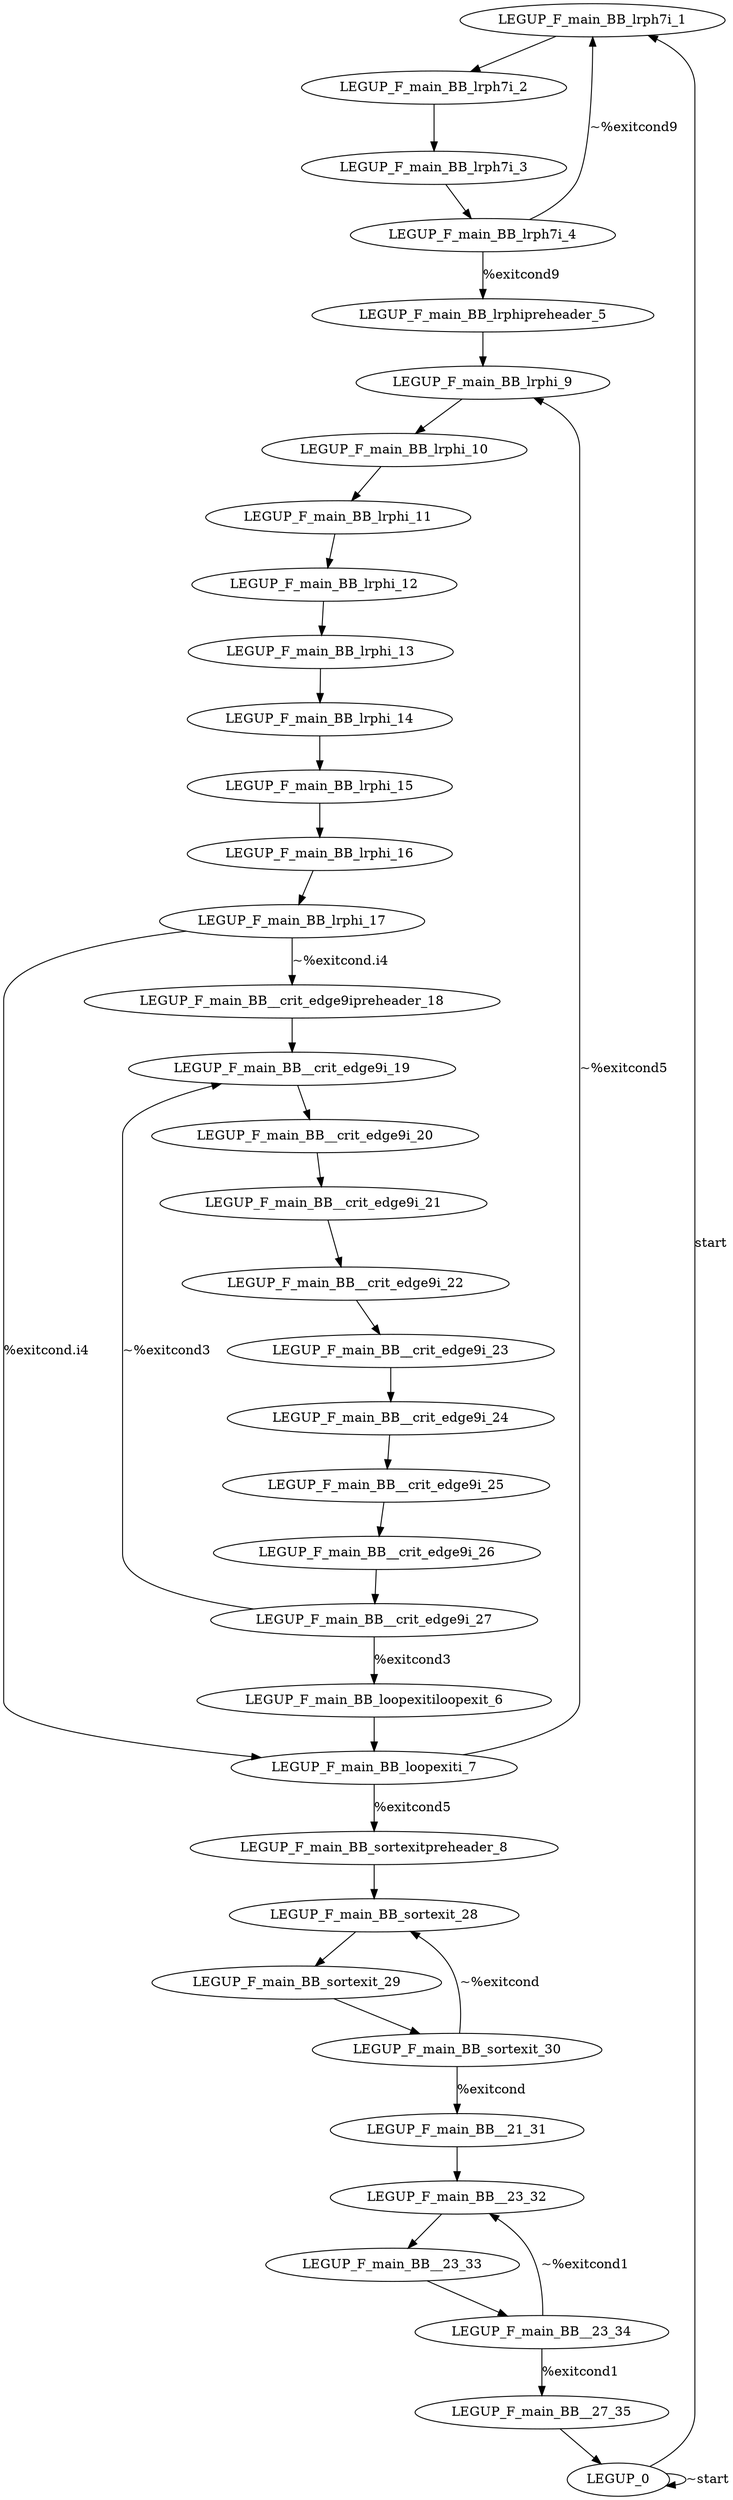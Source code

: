 digraph {
Node0x417ba40[label="LEGUP_F_main_BB_lrph7i_1"];
Node0x417b8a0[label="LEGUP_0"];
Node0x417b8a0 -> Node0x417ba40[label="start"];
Node0x417b8a0 -> Node0x417b8a0[label="~start"];
Node0x4148260[label="LEGUP_F_main_BB_lrph7i_2"];
Node0x417ba40 -> Node0x4148260;
Node0x41483a0[label="LEGUP_F_main_BB_lrph7i_3"];
Node0x4148260 -> Node0x41483a0;
Node0x41484e0[label="LEGUP_F_main_BB_lrph7i_4"];
Node0x41483a0 -> Node0x41484e0;
Node0x417bb90[label="LEGUP_F_main_BB_lrphipreheader_5"];
Node0x41484e0 -> Node0x417bb90[label="%exitcond9"];
Node0x41484e0 -> Node0x417ba40[label="~%exitcond9"];
Node0x417c190[label="LEGUP_F_main_BB_lrphi_9"];
Node0x417bb90 -> Node0x417c190;
Node0x417be90[label="LEGUP_F_main_BB_loopexiti_7"];
Node0x417bd10[label="LEGUP_F_main_BB_loopexitiloopexit_6"];
Node0x417bd10 -> Node0x417be90;
Node0x417c010[label="LEGUP_F_main_BB_sortexitpreheader_8"];
Node0x417be90 -> Node0x417c010[label="%exitcond5"];
Node0x417be90 -> Node0x417c190[label="~%exitcond5"];
Node0x4147be0[label="LEGUP_F_main_BB_sortexit_28"];
Node0x417c010 -> Node0x4147be0;
Node0x416ca50[label="LEGUP_F_main_BB_lrphi_10"];
Node0x417c190 -> Node0x416ca50;
Node0x416cb20[label="LEGUP_F_main_BB_lrphi_11"];
Node0x416ca50 -> Node0x416cb20;
Node0x416cbf0[label="LEGUP_F_main_BB_lrphi_12"];
Node0x416cb20 -> Node0x416cbf0;
Node0x416ccc0[label="LEGUP_F_main_BB_lrphi_13"];
Node0x416cbf0 -> Node0x416ccc0;
Node0x416cd90[label="LEGUP_F_main_BB_lrphi_14"];
Node0x416ccc0 -> Node0x416cd90;
Node0x416ce60[label="LEGUP_F_main_BB_lrphi_15"];
Node0x416cd90 -> Node0x416ce60;
Node0x416cf60[label="LEGUP_F_main_BB_lrphi_16"];
Node0x416ce60 -> Node0x416cf60;
Node0x416d060[label="LEGUP_F_main_BB_lrphi_17"];
Node0x416cf60 -> Node0x416d060;
Node0x416d060 -> Node0x417be90[label="%exitcond.i4"];
Node0x4147920[label="LEGUP_F_main_BB__crit_edge9ipreheader_18"];
Node0x416d060 -> Node0x4147920[label="~%exitcond.i4"];
Node0x4147a60[label="LEGUP_F_main_BB__crit_edge9i_19"];
Node0x4147920 -> Node0x4147a60;
Node0x416d640[label="LEGUP_F_main_BB__crit_edge9i_20"];
Node0x4147a60 -> Node0x416d640;
Node0x416d710[label="LEGUP_F_main_BB__crit_edge9i_21"];
Node0x416d640 -> Node0x416d710;
Node0x416d7e0[label="LEGUP_F_main_BB__crit_edge9i_22"];
Node0x416d710 -> Node0x416d7e0;
Node0x416d8b0[label="LEGUP_F_main_BB__crit_edge9i_23"];
Node0x416d7e0 -> Node0x416d8b0;
Node0x416d980[label="LEGUP_F_main_BB__crit_edge9i_24"];
Node0x416d8b0 -> Node0x416d980;
Node0x416da50[label="LEGUP_F_main_BB__crit_edge9i_25"];
Node0x416d980 -> Node0x416da50;
Node0x416db20[label="LEGUP_F_main_BB__crit_edge9i_26"];
Node0x416da50 -> Node0x416db20;
Node0x416dc20[label="LEGUP_F_main_BB__crit_edge9i_27"];
Node0x416db20 -> Node0x416dc20;
Node0x416dc20 -> Node0x417bd10[label="%exitcond3"];
Node0x416dc20 -> Node0x4147a60[label="~%exitcond3"];
Node0x416e080[label="LEGUP_F_main_BB_sortexit_29"];
Node0x4147be0 -> Node0x416e080;
Node0x416e150[label="LEGUP_F_main_BB_sortexit_30"];
Node0x416e080 -> Node0x416e150;
Node0x4147d60[label="LEGUP_F_main_BB__21_31"];
Node0x416e150 -> Node0x4147d60[label="%exitcond"];
Node0x416e150 -> Node0x4147be0[label="~%exitcond"];
Node0x4147ee0[label="LEGUP_F_main_BB__23_32"];
Node0x4147d60 -> Node0x4147ee0;
Node0x416e300[label="LEGUP_F_main_BB__23_33"];
Node0x4147ee0 -> Node0x416e300;
Node0x416e3d0[label="LEGUP_F_main_BB__23_34"];
Node0x416e300 -> Node0x416e3d0;
Node0x4148060[label="LEGUP_F_main_BB__27_35"];
Node0x416e3d0 -> Node0x4148060[label="%exitcond1"];
Node0x416e3d0 -> Node0x4147ee0[label="~%exitcond1"];
Node0x4148060 -> Node0x417b8a0;
}
